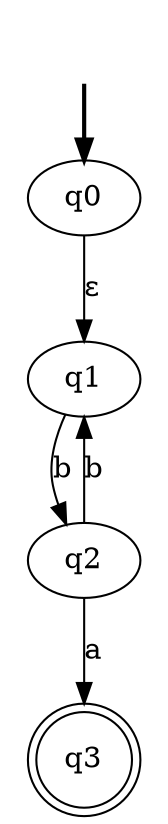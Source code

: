 digraph {
	fake0 [style=invisible]
	q2
	q3 [shape=doublecircle]
	q1
	q0 [root=true]
	fake0 -> q0 [style=bold]
	q0 -> q1 [label="ε"]
	q1 -> q2 [label=b]
	q2 -> q1 [label=b]
	q2 -> q3 [label=a]
}
